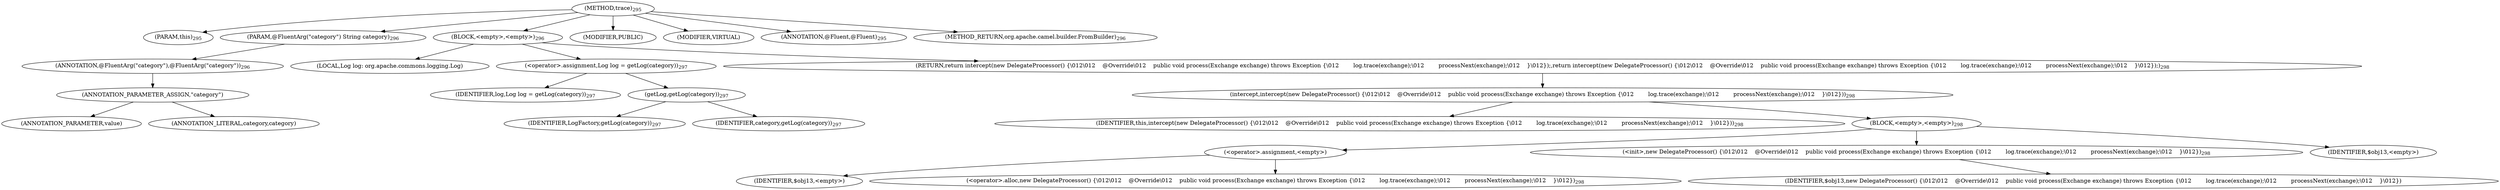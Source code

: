 digraph "trace" {  
"645" [label = <(METHOD,trace)<SUB>295</SUB>> ]
"85" [label = <(PARAM,this)<SUB>295</SUB>> ]
"646" [label = <(PARAM,@FluentArg(&quot;category&quot;) String category)<SUB>296</SUB>> ]
"647" [label = <(ANNOTATION,@FluentArg(&quot;category&quot;),@FluentArg(&quot;category&quot;))<SUB>296</SUB>> ]
"648" [label = <(ANNOTATION_PARAMETER_ASSIGN,&quot;category&quot;)> ]
"649" [label = <(ANNOTATION_PARAMETER,value)> ]
"650" [label = <(ANNOTATION_LITERAL,category,category)> ]
"651" [label = <(BLOCK,&lt;empty&gt;,&lt;empty&gt;)<SUB>296</SUB>> ]
"652" [label = <(LOCAL,Log log: org.apache.commons.logging.Log)> ]
"653" [label = <(&lt;operator&gt;.assignment,Log log = getLog(category))<SUB>297</SUB>> ]
"654" [label = <(IDENTIFIER,log,Log log = getLog(category))<SUB>297</SUB>> ]
"655" [label = <(getLog,getLog(category))<SUB>297</SUB>> ]
"656" [label = <(IDENTIFIER,LogFactory,getLog(category))<SUB>297</SUB>> ]
"657" [label = <(IDENTIFIER,category,getLog(category))<SUB>297</SUB>> ]
"658" [label = <(RETURN,return intercept(new DelegateProcessor() {\012\012    @Override\012    public void process(Exchange exchange) throws Exception {\012        log.trace(exchange);\012        processNext(exchange);\012    }\012});,return intercept(new DelegateProcessor() {\012\012    @Override\012    public void process(Exchange exchange) throws Exception {\012        log.trace(exchange);\012        processNext(exchange);\012    }\012});)<SUB>298</SUB>> ]
"659" [label = <(intercept,intercept(new DelegateProcessor() {\012\012    @Override\012    public void process(Exchange exchange) throws Exception {\012        log.trace(exchange);\012        processNext(exchange);\012    }\012}))<SUB>298</SUB>> ]
"84" [label = <(IDENTIFIER,this,intercept(new DelegateProcessor() {\012\012    @Override\012    public void process(Exchange exchange) throws Exception {\012        log.trace(exchange);\012        processNext(exchange);\012    }\012}))<SUB>298</SUB>> ]
"660" [label = <(BLOCK,&lt;empty&gt;,&lt;empty&gt;)<SUB>298</SUB>> ]
"661" [label = <(&lt;operator&gt;.assignment,&lt;empty&gt;)> ]
"662" [label = <(IDENTIFIER,$obj13,&lt;empty&gt;)> ]
"663" [label = <(&lt;operator&gt;.alloc,new DelegateProcessor() {\012\012    @Override\012    public void process(Exchange exchange) throws Exception {\012        log.trace(exchange);\012        processNext(exchange);\012    }\012})<SUB>298</SUB>> ]
"664" [label = <(&lt;init&gt;,new DelegateProcessor() {\012\012    @Override\012    public void process(Exchange exchange) throws Exception {\012        log.trace(exchange);\012        processNext(exchange);\012    }\012})<SUB>298</SUB>> ]
"665" [label = <(IDENTIFIER,$obj13,new DelegateProcessor() {\012\012    @Override\012    public void process(Exchange exchange) throws Exception {\012        log.trace(exchange);\012        processNext(exchange);\012    }\012})> ]
"666" [label = <(IDENTIFIER,$obj13,&lt;empty&gt;)> ]
"667" [label = <(MODIFIER,PUBLIC)> ]
"668" [label = <(MODIFIER,VIRTUAL)> ]
"669" [label = <(ANNOTATION,@Fluent,@Fluent)<SUB>295</SUB>> ]
"670" [label = <(METHOD_RETURN,org.apache.camel.builder.FromBuilder)<SUB>296</SUB>> ]
  "645" -> "85" 
  "645" -> "646" 
  "645" -> "651" 
  "645" -> "667" 
  "645" -> "668" 
  "645" -> "669" 
  "645" -> "670" 
  "646" -> "647" 
  "647" -> "648" 
  "648" -> "649" 
  "648" -> "650" 
  "651" -> "652" 
  "651" -> "653" 
  "651" -> "658" 
  "653" -> "654" 
  "653" -> "655" 
  "655" -> "656" 
  "655" -> "657" 
  "658" -> "659" 
  "659" -> "84" 
  "659" -> "660" 
  "660" -> "661" 
  "660" -> "664" 
  "660" -> "666" 
  "661" -> "662" 
  "661" -> "663" 
  "664" -> "665" 
}
